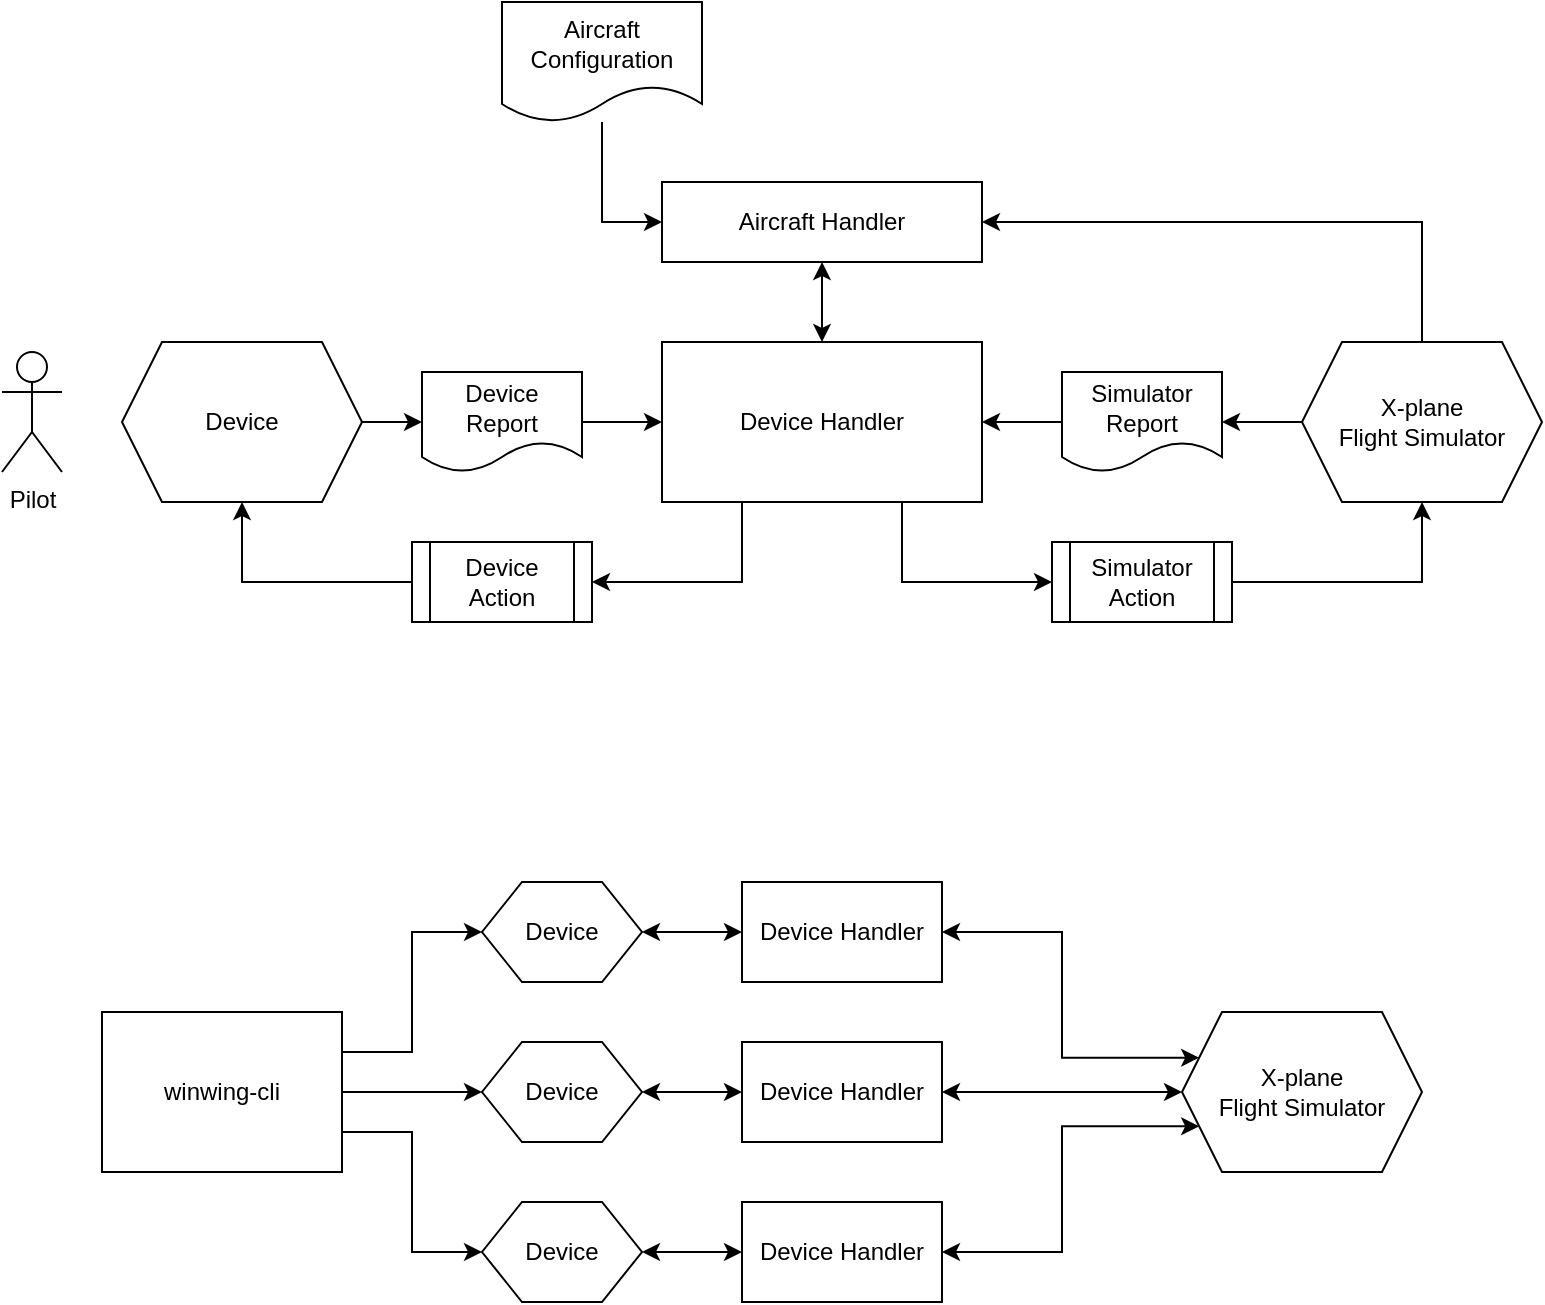 <mxfile version="24.5.1" type="device">
  <diagram name="Page-1" id="PTmorGXrWaJVOSDQ3u5W">
    <mxGraphModel dx="1419" dy="1052" grid="1" gridSize="10" guides="1" tooltips="1" connect="1" arrows="1" fold="1" page="1" pageScale="1" pageWidth="1169" pageHeight="827" math="0" shadow="0">
      <root>
        <mxCell id="0" />
        <mxCell id="1" parent="0" />
        <mxCell id="V2RXN3qKq_AvLH8WK2yJ-1" value="Pilot" style="shape=umlActor;verticalLabelPosition=bottom;verticalAlign=top;html=1;outlineConnect=0;" vertex="1" parent="1">
          <mxGeometry x="150" y="245" width="30" height="60" as="geometry" />
        </mxCell>
        <mxCell id="V2RXN3qKq_AvLH8WK2yJ-7" style="edgeStyle=orthogonalEdgeStyle;rounded=0;orthogonalLoop=1;jettySize=auto;html=1;entryX=0;entryY=0.5;entryDx=0;entryDy=0;" edge="1" parent="1" source="V2RXN3qKq_AvLH8WK2yJ-2" target="V2RXN3qKq_AvLH8WK2yJ-3">
          <mxGeometry relative="1" as="geometry" />
        </mxCell>
        <mxCell id="V2RXN3qKq_AvLH8WK2yJ-2" value="Device" style="shape=hexagon;perimeter=hexagonPerimeter2;whiteSpace=wrap;html=1;fixedSize=1;" vertex="1" parent="1">
          <mxGeometry x="210" y="240" width="120" height="80" as="geometry" />
        </mxCell>
        <mxCell id="V2RXN3qKq_AvLH8WK2yJ-9" style="edgeStyle=orthogonalEdgeStyle;rounded=0;orthogonalLoop=1;jettySize=auto;html=1;entryX=0;entryY=0.5;entryDx=0;entryDy=0;" edge="1" parent="1" source="V2RXN3qKq_AvLH8WK2yJ-3" target="V2RXN3qKq_AvLH8WK2yJ-8">
          <mxGeometry relative="1" as="geometry" />
        </mxCell>
        <mxCell id="V2RXN3qKq_AvLH8WK2yJ-3" value="Device&lt;div&gt;Report&lt;/div&gt;" style="shape=document;whiteSpace=wrap;html=1;boundedLbl=1;" vertex="1" parent="1">
          <mxGeometry x="360" y="255" width="80" height="50" as="geometry" />
        </mxCell>
        <mxCell id="V2RXN3qKq_AvLH8WK2yJ-10" style="edgeStyle=orthogonalEdgeStyle;rounded=0;orthogonalLoop=1;jettySize=auto;html=1;entryX=1;entryY=0.5;entryDx=0;entryDy=0;" edge="1" parent="1" source="V2RXN3qKq_AvLH8WK2yJ-4" target="V2RXN3qKq_AvLH8WK2yJ-8">
          <mxGeometry relative="1" as="geometry" />
        </mxCell>
        <mxCell id="V2RXN3qKq_AvLH8WK2yJ-4" value="Simulator&lt;div&gt;Report&lt;/div&gt;" style="shape=document;whiteSpace=wrap;html=1;boundedLbl=1;" vertex="1" parent="1">
          <mxGeometry x="680" y="255" width="80" height="50" as="geometry" />
        </mxCell>
        <mxCell id="V2RXN3qKq_AvLH8WK2yJ-6" style="edgeStyle=orthogonalEdgeStyle;rounded=0;orthogonalLoop=1;jettySize=auto;html=1;entryX=1;entryY=0.5;entryDx=0;entryDy=0;" edge="1" parent="1" source="V2RXN3qKq_AvLH8WK2yJ-5" target="V2RXN3qKq_AvLH8WK2yJ-4">
          <mxGeometry relative="1" as="geometry" />
        </mxCell>
        <mxCell id="V2RXN3qKq_AvLH8WK2yJ-22" style="edgeStyle=orthogonalEdgeStyle;rounded=0;orthogonalLoop=1;jettySize=auto;html=1;entryX=1;entryY=0.5;entryDx=0;entryDy=0;exitX=0.5;exitY=0;exitDx=0;exitDy=0;" edge="1" parent="1" source="V2RXN3qKq_AvLH8WK2yJ-5" target="V2RXN3qKq_AvLH8WK2yJ-19">
          <mxGeometry relative="1" as="geometry" />
        </mxCell>
        <mxCell id="V2RXN3qKq_AvLH8WK2yJ-5" value="X-plane&lt;div&gt;Flight Simulator&lt;/div&gt;" style="shape=hexagon;perimeter=hexagonPerimeter2;whiteSpace=wrap;html=1;fixedSize=1;" vertex="1" parent="1">
          <mxGeometry x="800" y="240" width="120" height="80" as="geometry" />
        </mxCell>
        <mxCell id="V2RXN3qKq_AvLH8WK2yJ-13" style="edgeStyle=orthogonalEdgeStyle;rounded=0;orthogonalLoop=1;jettySize=auto;html=1;exitX=0.75;exitY=1;exitDx=0;exitDy=0;entryX=0;entryY=0.5;entryDx=0;entryDy=0;" edge="1" parent="1" source="V2RXN3qKq_AvLH8WK2yJ-8" target="V2RXN3qKq_AvLH8WK2yJ-12">
          <mxGeometry relative="1" as="geometry" />
        </mxCell>
        <mxCell id="V2RXN3qKq_AvLH8WK2yJ-16" style="edgeStyle=orthogonalEdgeStyle;rounded=0;orthogonalLoop=1;jettySize=auto;html=1;exitX=0.25;exitY=1;exitDx=0;exitDy=0;entryX=1;entryY=0.5;entryDx=0;entryDy=0;" edge="1" parent="1" source="V2RXN3qKq_AvLH8WK2yJ-8" target="V2RXN3qKq_AvLH8WK2yJ-15">
          <mxGeometry relative="1" as="geometry" />
        </mxCell>
        <mxCell id="V2RXN3qKq_AvLH8WK2yJ-8" value="Device Handler" style="rounded=0;whiteSpace=wrap;html=1;" vertex="1" parent="1">
          <mxGeometry x="480" y="240" width="160" height="80" as="geometry" />
        </mxCell>
        <mxCell id="V2RXN3qKq_AvLH8WK2yJ-14" style="edgeStyle=orthogonalEdgeStyle;rounded=0;orthogonalLoop=1;jettySize=auto;html=1;exitX=1;exitY=0.5;exitDx=0;exitDy=0;entryX=0.5;entryY=1;entryDx=0;entryDy=0;" edge="1" parent="1" source="V2RXN3qKq_AvLH8WK2yJ-12" target="V2RXN3qKq_AvLH8WK2yJ-5">
          <mxGeometry relative="1" as="geometry" />
        </mxCell>
        <mxCell id="V2RXN3qKq_AvLH8WK2yJ-12" value="Simulator Action" style="shape=process;whiteSpace=wrap;html=1;backgroundOutline=1;" vertex="1" parent="1">
          <mxGeometry x="675" y="340" width="90" height="40" as="geometry" />
        </mxCell>
        <mxCell id="V2RXN3qKq_AvLH8WK2yJ-17" style="edgeStyle=orthogonalEdgeStyle;rounded=0;orthogonalLoop=1;jettySize=auto;html=1;entryX=0.5;entryY=1;entryDx=0;entryDy=0;" edge="1" parent="1" source="V2RXN3qKq_AvLH8WK2yJ-15" target="V2RXN3qKq_AvLH8WK2yJ-2">
          <mxGeometry relative="1" as="geometry" />
        </mxCell>
        <mxCell id="V2RXN3qKq_AvLH8WK2yJ-15" value="Device Action" style="shape=process;whiteSpace=wrap;html=1;backgroundOutline=1;" vertex="1" parent="1">
          <mxGeometry x="355" y="340" width="90" height="40" as="geometry" />
        </mxCell>
        <mxCell id="V2RXN3qKq_AvLH8WK2yJ-20" style="edgeStyle=orthogonalEdgeStyle;rounded=0;orthogonalLoop=1;jettySize=auto;html=1;entryX=0;entryY=0.5;entryDx=0;entryDy=0;" edge="1" parent="1" source="V2RXN3qKq_AvLH8WK2yJ-18" target="V2RXN3qKq_AvLH8WK2yJ-19">
          <mxGeometry relative="1" as="geometry" />
        </mxCell>
        <mxCell id="V2RXN3qKq_AvLH8WK2yJ-18" value="Aircraft&lt;div&gt;Configuration&lt;/div&gt;" style="shape=document;whiteSpace=wrap;html=1;boundedLbl=1;" vertex="1" parent="1">
          <mxGeometry x="400" y="70" width="100" height="60" as="geometry" />
        </mxCell>
        <mxCell id="V2RXN3qKq_AvLH8WK2yJ-21" style="edgeStyle=orthogonalEdgeStyle;rounded=0;orthogonalLoop=1;jettySize=auto;html=1;exitX=0.5;exitY=1;exitDx=0;exitDy=0;entryX=0.5;entryY=0;entryDx=0;entryDy=0;startArrow=classic;startFill=1;" edge="1" parent="1" source="V2RXN3qKq_AvLH8WK2yJ-19" target="V2RXN3qKq_AvLH8WK2yJ-8">
          <mxGeometry relative="1" as="geometry" />
        </mxCell>
        <mxCell id="V2RXN3qKq_AvLH8WK2yJ-19" value="Aircraft Handler" style="rounded=0;whiteSpace=wrap;html=1;" vertex="1" parent="1">
          <mxGeometry x="480" y="160" width="160" height="40" as="geometry" />
        </mxCell>
        <mxCell id="V2RXN3qKq_AvLH8WK2yJ-30" style="edgeStyle=orthogonalEdgeStyle;rounded=0;orthogonalLoop=1;jettySize=auto;html=1;entryX=0;entryY=0.5;entryDx=0;entryDy=0;" edge="1" parent="1" source="V2RXN3qKq_AvLH8WK2yJ-26" target="V2RXN3qKq_AvLH8WK2yJ-28">
          <mxGeometry relative="1" as="geometry" />
        </mxCell>
        <mxCell id="V2RXN3qKq_AvLH8WK2yJ-31" style="edgeStyle=orthogonalEdgeStyle;rounded=0;orthogonalLoop=1;jettySize=auto;html=1;exitX=1;exitY=0.25;exitDx=0;exitDy=0;entryX=0;entryY=0.5;entryDx=0;entryDy=0;" edge="1" parent="1" source="V2RXN3qKq_AvLH8WK2yJ-26" target="V2RXN3qKq_AvLH8WK2yJ-27">
          <mxGeometry relative="1" as="geometry" />
        </mxCell>
        <mxCell id="V2RXN3qKq_AvLH8WK2yJ-32" style="edgeStyle=orthogonalEdgeStyle;rounded=0;orthogonalLoop=1;jettySize=auto;html=1;exitX=1;exitY=0.75;exitDx=0;exitDy=0;entryX=0;entryY=0.5;entryDx=0;entryDy=0;" edge="1" parent="1" source="V2RXN3qKq_AvLH8WK2yJ-26" target="V2RXN3qKq_AvLH8WK2yJ-29">
          <mxGeometry relative="1" as="geometry" />
        </mxCell>
        <mxCell id="V2RXN3qKq_AvLH8WK2yJ-26" value="winwing-cli" style="rounded=0;whiteSpace=wrap;html=1;" vertex="1" parent="1">
          <mxGeometry x="200" y="575" width="120" height="80" as="geometry" />
        </mxCell>
        <mxCell id="V2RXN3qKq_AvLH8WK2yJ-36" style="edgeStyle=orthogonalEdgeStyle;rounded=0;orthogonalLoop=1;jettySize=auto;html=1;exitX=1;exitY=0.5;exitDx=0;exitDy=0;entryX=0;entryY=0.5;entryDx=0;entryDy=0;startArrow=classic;startFill=1;" edge="1" parent="1" source="V2RXN3qKq_AvLH8WK2yJ-27" target="V2RXN3qKq_AvLH8WK2yJ-33">
          <mxGeometry relative="1" as="geometry" />
        </mxCell>
        <mxCell id="V2RXN3qKq_AvLH8WK2yJ-27" value="Device" style="shape=hexagon;perimeter=hexagonPerimeter2;whiteSpace=wrap;html=1;fixedSize=1;" vertex="1" parent="1">
          <mxGeometry x="390" y="510" width="80" height="50" as="geometry" />
        </mxCell>
        <mxCell id="V2RXN3qKq_AvLH8WK2yJ-37" style="edgeStyle=orthogonalEdgeStyle;rounded=0;orthogonalLoop=1;jettySize=auto;html=1;exitX=1;exitY=0.5;exitDx=0;exitDy=0;entryX=0;entryY=0.5;entryDx=0;entryDy=0;startArrow=classic;startFill=1;" edge="1" parent="1" source="V2RXN3qKq_AvLH8WK2yJ-28" target="V2RXN3qKq_AvLH8WK2yJ-34">
          <mxGeometry relative="1" as="geometry" />
        </mxCell>
        <mxCell id="V2RXN3qKq_AvLH8WK2yJ-28" value="Device" style="shape=hexagon;perimeter=hexagonPerimeter2;whiteSpace=wrap;html=1;fixedSize=1;" vertex="1" parent="1">
          <mxGeometry x="390" y="590" width="80" height="50" as="geometry" />
        </mxCell>
        <mxCell id="V2RXN3qKq_AvLH8WK2yJ-38" style="edgeStyle=orthogonalEdgeStyle;rounded=0;orthogonalLoop=1;jettySize=auto;html=1;exitX=1;exitY=0.5;exitDx=0;exitDy=0;entryX=0;entryY=0.5;entryDx=0;entryDy=0;startArrow=classic;startFill=1;" edge="1" parent="1" source="V2RXN3qKq_AvLH8WK2yJ-29" target="V2RXN3qKq_AvLH8WK2yJ-35">
          <mxGeometry relative="1" as="geometry" />
        </mxCell>
        <mxCell id="V2RXN3qKq_AvLH8WK2yJ-29" value="Device" style="shape=hexagon;perimeter=hexagonPerimeter2;whiteSpace=wrap;html=1;fixedSize=1;" vertex="1" parent="1">
          <mxGeometry x="390" y="670" width="80" height="50" as="geometry" />
        </mxCell>
        <mxCell id="V2RXN3qKq_AvLH8WK2yJ-33" value="Device Handler" style="rounded=0;whiteSpace=wrap;html=1;" vertex="1" parent="1">
          <mxGeometry x="520" y="510" width="100" height="50" as="geometry" />
        </mxCell>
        <mxCell id="V2RXN3qKq_AvLH8WK2yJ-34" value="Device Handler" style="rounded=0;whiteSpace=wrap;html=1;" vertex="1" parent="1">
          <mxGeometry x="520" y="590" width="100" height="50" as="geometry" />
        </mxCell>
        <mxCell id="V2RXN3qKq_AvLH8WK2yJ-35" value="Device Handler" style="rounded=0;whiteSpace=wrap;html=1;" vertex="1" parent="1">
          <mxGeometry x="520" y="670" width="100" height="50" as="geometry" />
        </mxCell>
        <mxCell id="V2RXN3qKq_AvLH8WK2yJ-40" style="edgeStyle=orthogonalEdgeStyle;rounded=0;orthogonalLoop=1;jettySize=auto;html=1;startArrow=classic;startFill=1;" edge="1" parent="1" source="V2RXN3qKq_AvLH8WK2yJ-39" target="V2RXN3qKq_AvLH8WK2yJ-34">
          <mxGeometry relative="1" as="geometry" />
        </mxCell>
        <mxCell id="V2RXN3qKq_AvLH8WK2yJ-41" style="edgeStyle=orthogonalEdgeStyle;rounded=0;orthogonalLoop=1;jettySize=auto;html=1;exitX=0;exitY=0.25;exitDx=0;exitDy=0;entryX=1;entryY=0.5;entryDx=0;entryDy=0;startArrow=classic;startFill=1;" edge="1" parent="1" source="V2RXN3qKq_AvLH8WK2yJ-39" target="V2RXN3qKq_AvLH8WK2yJ-33">
          <mxGeometry relative="1" as="geometry" />
        </mxCell>
        <mxCell id="V2RXN3qKq_AvLH8WK2yJ-43" style="edgeStyle=orthogonalEdgeStyle;rounded=0;orthogonalLoop=1;jettySize=auto;html=1;exitX=0;exitY=0.75;exitDx=0;exitDy=0;entryX=1;entryY=0.5;entryDx=0;entryDy=0;startArrow=classic;startFill=1;" edge="1" parent="1" source="V2RXN3qKq_AvLH8WK2yJ-39" target="V2RXN3qKq_AvLH8WK2yJ-35">
          <mxGeometry relative="1" as="geometry" />
        </mxCell>
        <mxCell id="V2RXN3qKq_AvLH8WK2yJ-39" value="X-plane&lt;div&gt;Flight Simulator&lt;/div&gt;" style="shape=hexagon;perimeter=hexagonPerimeter2;whiteSpace=wrap;html=1;fixedSize=1;" vertex="1" parent="1">
          <mxGeometry x="740" y="575" width="120" height="80" as="geometry" />
        </mxCell>
      </root>
    </mxGraphModel>
  </diagram>
</mxfile>
